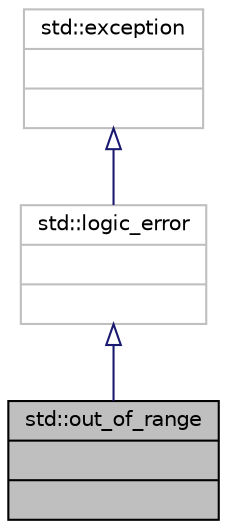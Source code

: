 digraph "std::out_of_range"
{
  edge [fontname="Helvetica",fontsize="10",labelfontname="Helvetica",labelfontsize="10"];
  node [fontname="Helvetica",fontsize="10",shape=record];
  Node706 [label="{std::out_of_range\n||}",height=0.2,width=0.4,color="black", fillcolor="grey75", style="filled", fontcolor="black"];
  Node707 -> Node706 [dir="back",color="midnightblue",fontsize="10",style="solid",arrowtail="onormal",fontname="Helvetica"];
  Node707 [label="{std::logic_error\n||}",height=0.2,width=0.4,color="grey75", fillcolor="white", style="filled",tooltip="STL class "];
  Node708 -> Node707 [dir="back",color="midnightblue",fontsize="10",style="solid",arrowtail="onormal",fontname="Helvetica"];
  Node708 [label="{std::exception\n||}",height=0.2,width=0.4,color="grey75", fillcolor="white", style="filled",tooltip="STL class "];
}
